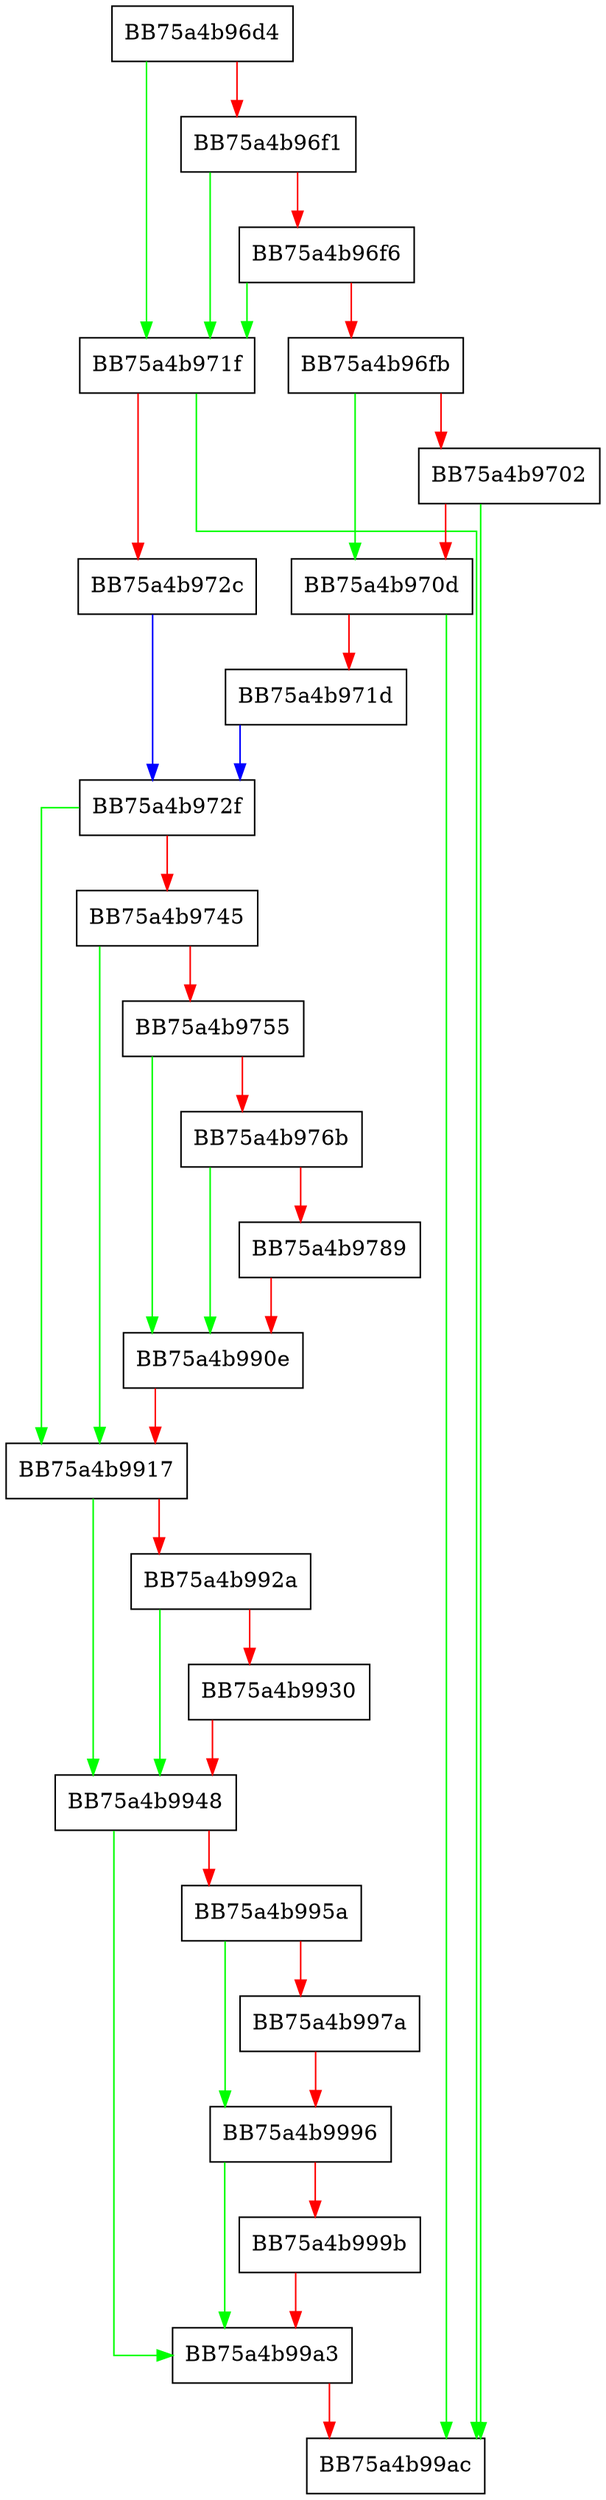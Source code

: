 digraph DropBecauseDeprecated {
  node [shape="box"];
  graph [splines=ortho];
  BB75a4b96d4 -> BB75a4b971f [color="green"];
  BB75a4b96d4 -> BB75a4b96f1 [color="red"];
  BB75a4b96f1 -> BB75a4b971f [color="green"];
  BB75a4b96f1 -> BB75a4b96f6 [color="red"];
  BB75a4b96f6 -> BB75a4b971f [color="green"];
  BB75a4b96f6 -> BB75a4b96fb [color="red"];
  BB75a4b96fb -> BB75a4b970d [color="green"];
  BB75a4b96fb -> BB75a4b9702 [color="red"];
  BB75a4b9702 -> BB75a4b99ac [color="green"];
  BB75a4b9702 -> BB75a4b970d [color="red"];
  BB75a4b970d -> BB75a4b99ac [color="green"];
  BB75a4b970d -> BB75a4b971d [color="red"];
  BB75a4b971d -> BB75a4b972f [color="blue"];
  BB75a4b971f -> BB75a4b99ac [color="green"];
  BB75a4b971f -> BB75a4b972c [color="red"];
  BB75a4b972c -> BB75a4b972f [color="blue"];
  BB75a4b972f -> BB75a4b9917 [color="green"];
  BB75a4b972f -> BB75a4b9745 [color="red"];
  BB75a4b9745 -> BB75a4b9917 [color="green"];
  BB75a4b9745 -> BB75a4b9755 [color="red"];
  BB75a4b9755 -> BB75a4b990e [color="green"];
  BB75a4b9755 -> BB75a4b976b [color="red"];
  BB75a4b976b -> BB75a4b990e [color="green"];
  BB75a4b976b -> BB75a4b9789 [color="red"];
  BB75a4b9789 -> BB75a4b990e [color="red"];
  BB75a4b990e -> BB75a4b9917 [color="red"];
  BB75a4b9917 -> BB75a4b9948 [color="green"];
  BB75a4b9917 -> BB75a4b992a [color="red"];
  BB75a4b992a -> BB75a4b9948 [color="green"];
  BB75a4b992a -> BB75a4b9930 [color="red"];
  BB75a4b9930 -> BB75a4b9948 [color="red"];
  BB75a4b9948 -> BB75a4b99a3 [color="green"];
  BB75a4b9948 -> BB75a4b995a [color="red"];
  BB75a4b995a -> BB75a4b9996 [color="green"];
  BB75a4b995a -> BB75a4b997a [color="red"];
  BB75a4b997a -> BB75a4b9996 [color="red"];
  BB75a4b9996 -> BB75a4b99a3 [color="green"];
  BB75a4b9996 -> BB75a4b999b [color="red"];
  BB75a4b999b -> BB75a4b99a3 [color="red"];
  BB75a4b99a3 -> BB75a4b99ac [color="red"];
}